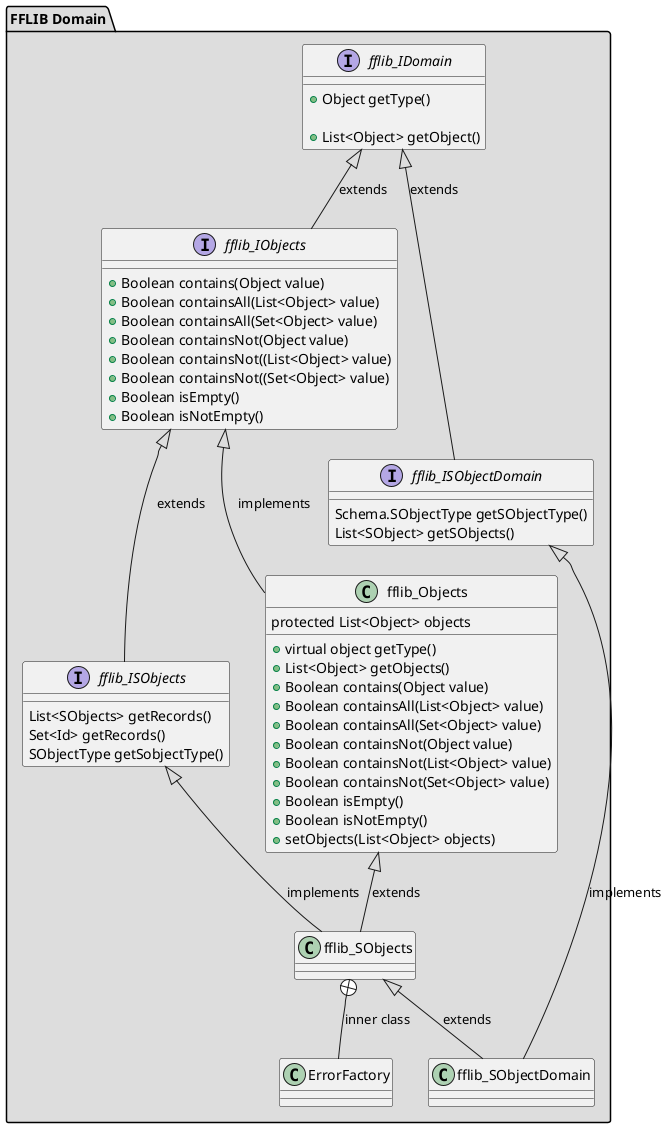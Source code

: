 @startuml
'https://plantuml.com/class-diagram

package "FFLIB Domain" #DDDDDD{
fflib_IDomain <|-- fflib_IObjects : extends
fflib_IObjects <|-- fflib_Objects : implements
fflib_IObjects <|-- fflib_ISObjects : extends
fflib_Objects <|-- fflib_SObjects : extends
fflib_ISObjects <|-- fflib_SObjects : implements
fflib_IDomain <|-- fflib_ISObjectDomain : extends
fflib_SObjects <|-- fflib_SObjectDomain : extends
fflib_ISObjectDomain <|-- fflib_SObjectDomain : implements
fflib_SObjects +-- ErrorFactory: inner class


interface fflib_IDomain{
+ Object getType()

 + List<Object> getObject()
}

interface fflib_ISObjectDomain{
Schema.SObjectType getSObjectType()
List<SObject> getSObjects()
}

interface fflib_IObjects{
+ Boolean contains(Object value)
+Boolean containsAll(List<Object> value)
+Boolean containsAll(Set<Object> value)
+Boolean containsNot(Object value)
+Boolean containsNot((List<Object> value)
+Boolean containsNot((Set<Object> value)
+Boolean isEmpty()
+Boolean isNotEmpty()
}

class fflib_Objects{
protected List<Object> objects
+ virtual object getType()
+ List<Object> getObjects()
+Boolean contains(Object value)
+Boolean containsAll(List<Object> value)
+Boolean containsAll(Set<Object> value)
+Boolean containsNot(Object value)
+Boolean containsNot(List<Object> value)
+Boolean containsNot(Set<Object> value)
+Boolean isEmpty()
+Boolean isNotEmpty()
+ setObjects(List<Object> objects)
}

interface fflib_ISObjects{
List<SObjects> getRecords()
Set<Id> getRecords()
SObjectType getSobjectType()
}

class fflib_SObjects{}
class fflib_SObjectDomain{

}

class ErrorFactory{}
}
@enduml